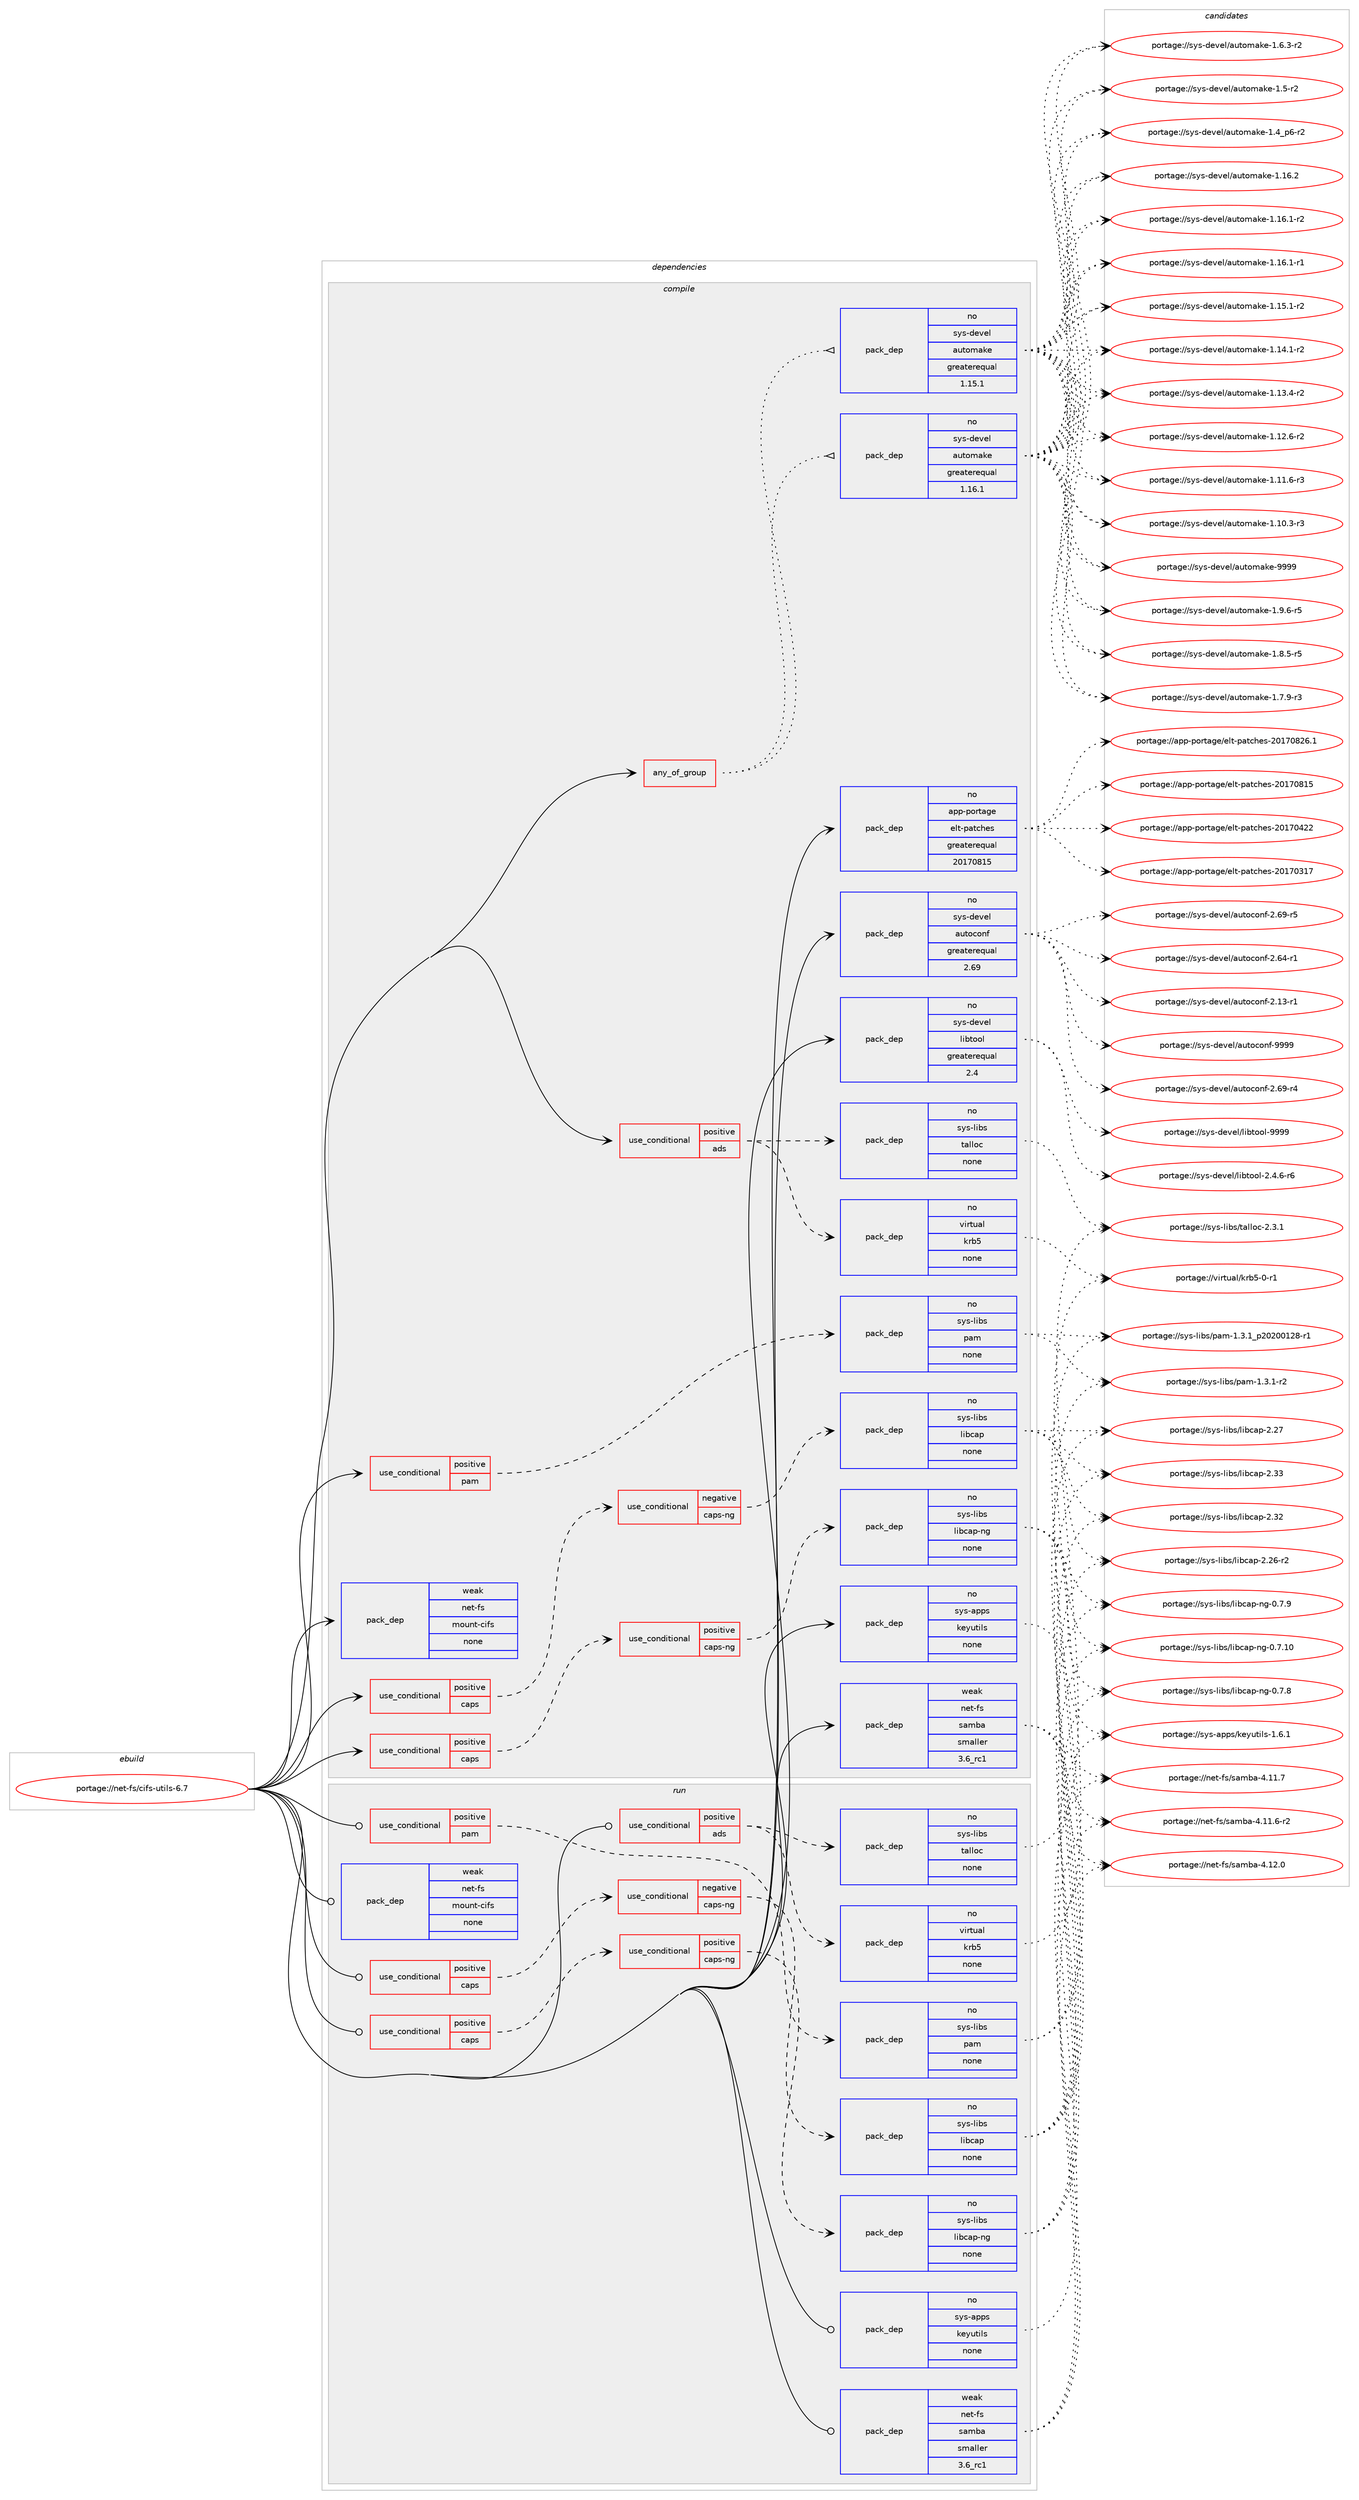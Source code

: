 digraph prolog {

# *************
# Graph options
# *************

newrank=true;
concentrate=true;
compound=true;
graph [rankdir=LR,fontname=Helvetica,fontsize=10,ranksep=1.5];#, ranksep=2.5, nodesep=0.2];
edge  [arrowhead=vee];
node  [fontname=Helvetica,fontsize=10];

# **********
# The ebuild
# **********

subgraph cluster_leftcol {
color=gray;
rank=same;
label=<<i>ebuild</i>>;
id [label="portage://net-fs/cifs-utils-6.7", color=red, width=4, href="../net-fs/cifs-utils-6.7.svg"];
}

# ****************
# The dependencies
# ****************

subgraph cluster_midcol {
color=gray;
label=<<i>dependencies</i>>;
subgraph cluster_compile {
fillcolor="#eeeeee";
style=filled;
label=<<i>compile</i>>;
subgraph any285 {
dependency28467 [label=<<TABLE BORDER="0" CELLBORDER="1" CELLSPACING="0" CELLPADDING="4"><TR><TD CELLPADDING="10">any_of_group</TD></TR></TABLE>>, shape=none, color=red];subgraph pack21814 {
dependency28468 [label=<<TABLE BORDER="0" CELLBORDER="1" CELLSPACING="0" CELLPADDING="4" WIDTH="220"><TR><TD ROWSPAN="6" CELLPADDING="30">pack_dep</TD></TR><TR><TD WIDTH="110">no</TD></TR><TR><TD>sys-devel</TD></TR><TR><TD>automake</TD></TR><TR><TD>greaterequal</TD></TR><TR><TD>1.16.1</TD></TR></TABLE>>, shape=none, color=blue];
}
dependency28467:e -> dependency28468:w [weight=20,style="dotted",arrowhead="oinv"];
subgraph pack21815 {
dependency28469 [label=<<TABLE BORDER="0" CELLBORDER="1" CELLSPACING="0" CELLPADDING="4" WIDTH="220"><TR><TD ROWSPAN="6" CELLPADDING="30">pack_dep</TD></TR><TR><TD WIDTH="110">no</TD></TR><TR><TD>sys-devel</TD></TR><TR><TD>automake</TD></TR><TR><TD>greaterequal</TD></TR><TR><TD>1.15.1</TD></TR></TABLE>>, shape=none, color=blue];
}
dependency28467:e -> dependency28469:w [weight=20,style="dotted",arrowhead="oinv"];
}
id:e -> dependency28467:w [weight=20,style="solid",arrowhead="vee"];
subgraph cond6339 {
dependency28470 [label=<<TABLE BORDER="0" CELLBORDER="1" CELLSPACING="0" CELLPADDING="4"><TR><TD ROWSPAN="3" CELLPADDING="10">use_conditional</TD></TR><TR><TD>positive</TD></TR><TR><TD>ads</TD></TR></TABLE>>, shape=none, color=red];
subgraph pack21816 {
dependency28471 [label=<<TABLE BORDER="0" CELLBORDER="1" CELLSPACING="0" CELLPADDING="4" WIDTH="220"><TR><TD ROWSPAN="6" CELLPADDING="30">pack_dep</TD></TR><TR><TD WIDTH="110">no</TD></TR><TR><TD>sys-libs</TD></TR><TR><TD>talloc</TD></TR><TR><TD>none</TD></TR><TR><TD></TD></TR></TABLE>>, shape=none, color=blue];
}
dependency28470:e -> dependency28471:w [weight=20,style="dashed",arrowhead="vee"];
subgraph pack21817 {
dependency28472 [label=<<TABLE BORDER="0" CELLBORDER="1" CELLSPACING="0" CELLPADDING="4" WIDTH="220"><TR><TD ROWSPAN="6" CELLPADDING="30">pack_dep</TD></TR><TR><TD WIDTH="110">no</TD></TR><TR><TD>virtual</TD></TR><TR><TD>krb5</TD></TR><TR><TD>none</TD></TR><TR><TD></TD></TR></TABLE>>, shape=none, color=blue];
}
dependency28470:e -> dependency28472:w [weight=20,style="dashed",arrowhead="vee"];
}
id:e -> dependency28470:w [weight=20,style="solid",arrowhead="vee"];
subgraph cond6340 {
dependency28473 [label=<<TABLE BORDER="0" CELLBORDER="1" CELLSPACING="0" CELLPADDING="4"><TR><TD ROWSPAN="3" CELLPADDING="10">use_conditional</TD></TR><TR><TD>positive</TD></TR><TR><TD>caps</TD></TR></TABLE>>, shape=none, color=red];
subgraph cond6341 {
dependency28474 [label=<<TABLE BORDER="0" CELLBORDER="1" CELLSPACING="0" CELLPADDING="4"><TR><TD ROWSPAN="3" CELLPADDING="10">use_conditional</TD></TR><TR><TD>negative</TD></TR><TR><TD>caps-ng</TD></TR></TABLE>>, shape=none, color=red];
subgraph pack21818 {
dependency28475 [label=<<TABLE BORDER="0" CELLBORDER="1" CELLSPACING="0" CELLPADDING="4" WIDTH="220"><TR><TD ROWSPAN="6" CELLPADDING="30">pack_dep</TD></TR><TR><TD WIDTH="110">no</TD></TR><TR><TD>sys-libs</TD></TR><TR><TD>libcap</TD></TR><TR><TD>none</TD></TR><TR><TD></TD></TR></TABLE>>, shape=none, color=blue];
}
dependency28474:e -> dependency28475:w [weight=20,style="dashed",arrowhead="vee"];
}
dependency28473:e -> dependency28474:w [weight=20,style="dashed",arrowhead="vee"];
}
id:e -> dependency28473:w [weight=20,style="solid",arrowhead="vee"];
subgraph cond6342 {
dependency28476 [label=<<TABLE BORDER="0" CELLBORDER="1" CELLSPACING="0" CELLPADDING="4"><TR><TD ROWSPAN="3" CELLPADDING="10">use_conditional</TD></TR><TR><TD>positive</TD></TR><TR><TD>caps</TD></TR></TABLE>>, shape=none, color=red];
subgraph cond6343 {
dependency28477 [label=<<TABLE BORDER="0" CELLBORDER="1" CELLSPACING="0" CELLPADDING="4"><TR><TD ROWSPAN="3" CELLPADDING="10">use_conditional</TD></TR><TR><TD>positive</TD></TR><TR><TD>caps-ng</TD></TR></TABLE>>, shape=none, color=red];
subgraph pack21819 {
dependency28478 [label=<<TABLE BORDER="0" CELLBORDER="1" CELLSPACING="0" CELLPADDING="4" WIDTH="220"><TR><TD ROWSPAN="6" CELLPADDING="30">pack_dep</TD></TR><TR><TD WIDTH="110">no</TD></TR><TR><TD>sys-libs</TD></TR><TR><TD>libcap-ng</TD></TR><TR><TD>none</TD></TR><TR><TD></TD></TR></TABLE>>, shape=none, color=blue];
}
dependency28477:e -> dependency28478:w [weight=20,style="dashed",arrowhead="vee"];
}
dependency28476:e -> dependency28477:w [weight=20,style="dashed",arrowhead="vee"];
}
id:e -> dependency28476:w [weight=20,style="solid",arrowhead="vee"];
subgraph cond6344 {
dependency28479 [label=<<TABLE BORDER="0" CELLBORDER="1" CELLSPACING="0" CELLPADDING="4"><TR><TD ROWSPAN="3" CELLPADDING="10">use_conditional</TD></TR><TR><TD>positive</TD></TR><TR><TD>pam</TD></TR></TABLE>>, shape=none, color=red];
subgraph pack21820 {
dependency28480 [label=<<TABLE BORDER="0" CELLBORDER="1" CELLSPACING="0" CELLPADDING="4" WIDTH="220"><TR><TD ROWSPAN="6" CELLPADDING="30">pack_dep</TD></TR><TR><TD WIDTH="110">no</TD></TR><TR><TD>sys-libs</TD></TR><TR><TD>pam</TD></TR><TR><TD>none</TD></TR><TR><TD></TD></TR></TABLE>>, shape=none, color=blue];
}
dependency28479:e -> dependency28480:w [weight=20,style="dashed",arrowhead="vee"];
}
id:e -> dependency28479:w [weight=20,style="solid",arrowhead="vee"];
subgraph pack21821 {
dependency28481 [label=<<TABLE BORDER="0" CELLBORDER="1" CELLSPACING="0" CELLPADDING="4" WIDTH="220"><TR><TD ROWSPAN="6" CELLPADDING="30">pack_dep</TD></TR><TR><TD WIDTH="110">no</TD></TR><TR><TD>app-portage</TD></TR><TR><TD>elt-patches</TD></TR><TR><TD>greaterequal</TD></TR><TR><TD>20170815</TD></TR></TABLE>>, shape=none, color=blue];
}
id:e -> dependency28481:w [weight=20,style="solid",arrowhead="vee"];
subgraph pack21822 {
dependency28482 [label=<<TABLE BORDER="0" CELLBORDER="1" CELLSPACING="0" CELLPADDING="4" WIDTH="220"><TR><TD ROWSPAN="6" CELLPADDING="30">pack_dep</TD></TR><TR><TD WIDTH="110">no</TD></TR><TR><TD>sys-apps</TD></TR><TR><TD>keyutils</TD></TR><TR><TD>none</TD></TR><TR><TD></TD></TR></TABLE>>, shape=none, color=blue];
}
id:e -> dependency28482:w [weight=20,style="solid",arrowhead="vee"];
subgraph pack21823 {
dependency28483 [label=<<TABLE BORDER="0" CELLBORDER="1" CELLSPACING="0" CELLPADDING="4" WIDTH="220"><TR><TD ROWSPAN="6" CELLPADDING="30">pack_dep</TD></TR><TR><TD WIDTH="110">no</TD></TR><TR><TD>sys-devel</TD></TR><TR><TD>autoconf</TD></TR><TR><TD>greaterequal</TD></TR><TR><TD>2.69</TD></TR></TABLE>>, shape=none, color=blue];
}
id:e -> dependency28483:w [weight=20,style="solid",arrowhead="vee"];
subgraph pack21824 {
dependency28484 [label=<<TABLE BORDER="0" CELLBORDER="1" CELLSPACING="0" CELLPADDING="4" WIDTH="220"><TR><TD ROWSPAN="6" CELLPADDING="30">pack_dep</TD></TR><TR><TD WIDTH="110">no</TD></TR><TR><TD>sys-devel</TD></TR><TR><TD>libtool</TD></TR><TR><TD>greaterequal</TD></TR><TR><TD>2.4</TD></TR></TABLE>>, shape=none, color=blue];
}
id:e -> dependency28484:w [weight=20,style="solid",arrowhead="vee"];
subgraph pack21825 {
dependency28485 [label=<<TABLE BORDER="0" CELLBORDER="1" CELLSPACING="0" CELLPADDING="4" WIDTH="220"><TR><TD ROWSPAN="6" CELLPADDING="30">pack_dep</TD></TR><TR><TD WIDTH="110">weak</TD></TR><TR><TD>net-fs</TD></TR><TR><TD>mount-cifs</TD></TR><TR><TD>none</TD></TR><TR><TD></TD></TR></TABLE>>, shape=none, color=blue];
}
id:e -> dependency28485:w [weight=20,style="solid",arrowhead="vee"];
subgraph pack21826 {
dependency28486 [label=<<TABLE BORDER="0" CELLBORDER="1" CELLSPACING="0" CELLPADDING="4" WIDTH="220"><TR><TD ROWSPAN="6" CELLPADDING="30">pack_dep</TD></TR><TR><TD WIDTH="110">weak</TD></TR><TR><TD>net-fs</TD></TR><TR><TD>samba</TD></TR><TR><TD>smaller</TD></TR><TR><TD>3.6_rc1</TD></TR></TABLE>>, shape=none, color=blue];
}
id:e -> dependency28486:w [weight=20,style="solid",arrowhead="vee"];
}
subgraph cluster_compileandrun {
fillcolor="#eeeeee";
style=filled;
label=<<i>compile and run</i>>;
}
subgraph cluster_run {
fillcolor="#eeeeee";
style=filled;
label=<<i>run</i>>;
subgraph cond6345 {
dependency28487 [label=<<TABLE BORDER="0" CELLBORDER="1" CELLSPACING="0" CELLPADDING="4"><TR><TD ROWSPAN="3" CELLPADDING="10">use_conditional</TD></TR><TR><TD>positive</TD></TR><TR><TD>ads</TD></TR></TABLE>>, shape=none, color=red];
subgraph pack21827 {
dependency28488 [label=<<TABLE BORDER="0" CELLBORDER="1" CELLSPACING="0" CELLPADDING="4" WIDTH="220"><TR><TD ROWSPAN="6" CELLPADDING="30">pack_dep</TD></TR><TR><TD WIDTH="110">no</TD></TR><TR><TD>sys-libs</TD></TR><TR><TD>talloc</TD></TR><TR><TD>none</TD></TR><TR><TD></TD></TR></TABLE>>, shape=none, color=blue];
}
dependency28487:e -> dependency28488:w [weight=20,style="dashed",arrowhead="vee"];
subgraph pack21828 {
dependency28489 [label=<<TABLE BORDER="0" CELLBORDER="1" CELLSPACING="0" CELLPADDING="4" WIDTH="220"><TR><TD ROWSPAN="6" CELLPADDING="30">pack_dep</TD></TR><TR><TD WIDTH="110">no</TD></TR><TR><TD>virtual</TD></TR><TR><TD>krb5</TD></TR><TR><TD>none</TD></TR><TR><TD></TD></TR></TABLE>>, shape=none, color=blue];
}
dependency28487:e -> dependency28489:w [weight=20,style="dashed",arrowhead="vee"];
}
id:e -> dependency28487:w [weight=20,style="solid",arrowhead="odot"];
subgraph cond6346 {
dependency28490 [label=<<TABLE BORDER="0" CELLBORDER="1" CELLSPACING="0" CELLPADDING="4"><TR><TD ROWSPAN="3" CELLPADDING="10">use_conditional</TD></TR><TR><TD>positive</TD></TR><TR><TD>caps</TD></TR></TABLE>>, shape=none, color=red];
subgraph cond6347 {
dependency28491 [label=<<TABLE BORDER="0" CELLBORDER="1" CELLSPACING="0" CELLPADDING="4"><TR><TD ROWSPAN="3" CELLPADDING="10">use_conditional</TD></TR><TR><TD>negative</TD></TR><TR><TD>caps-ng</TD></TR></TABLE>>, shape=none, color=red];
subgraph pack21829 {
dependency28492 [label=<<TABLE BORDER="0" CELLBORDER="1" CELLSPACING="0" CELLPADDING="4" WIDTH="220"><TR><TD ROWSPAN="6" CELLPADDING="30">pack_dep</TD></TR><TR><TD WIDTH="110">no</TD></TR><TR><TD>sys-libs</TD></TR><TR><TD>libcap</TD></TR><TR><TD>none</TD></TR><TR><TD></TD></TR></TABLE>>, shape=none, color=blue];
}
dependency28491:e -> dependency28492:w [weight=20,style="dashed",arrowhead="vee"];
}
dependency28490:e -> dependency28491:w [weight=20,style="dashed",arrowhead="vee"];
}
id:e -> dependency28490:w [weight=20,style="solid",arrowhead="odot"];
subgraph cond6348 {
dependency28493 [label=<<TABLE BORDER="0" CELLBORDER="1" CELLSPACING="0" CELLPADDING="4"><TR><TD ROWSPAN="3" CELLPADDING="10">use_conditional</TD></TR><TR><TD>positive</TD></TR><TR><TD>caps</TD></TR></TABLE>>, shape=none, color=red];
subgraph cond6349 {
dependency28494 [label=<<TABLE BORDER="0" CELLBORDER="1" CELLSPACING="0" CELLPADDING="4"><TR><TD ROWSPAN="3" CELLPADDING="10">use_conditional</TD></TR><TR><TD>positive</TD></TR><TR><TD>caps-ng</TD></TR></TABLE>>, shape=none, color=red];
subgraph pack21830 {
dependency28495 [label=<<TABLE BORDER="0" CELLBORDER="1" CELLSPACING="0" CELLPADDING="4" WIDTH="220"><TR><TD ROWSPAN="6" CELLPADDING="30">pack_dep</TD></TR><TR><TD WIDTH="110">no</TD></TR><TR><TD>sys-libs</TD></TR><TR><TD>libcap-ng</TD></TR><TR><TD>none</TD></TR><TR><TD></TD></TR></TABLE>>, shape=none, color=blue];
}
dependency28494:e -> dependency28495:w [weight=20,style="dashed",arrowhead="vee"];
}
dependency28493:e -> dependency28494:w [weight=20,style="dashed",arrowhead="vee"];
}
id:e -> dependency28493:w [weight=20,style="solid",arrowhead="odot"];
subgraph cond6350 {
dependency28496 [label=<<TABLE BORDER="0" CELLBORDER="1" CELLSPACING="0" CELLPADDING="4"><TR><TD ROWSPAN="3" CELLPADDING="10">use_conditional</TD></TR><TR><TD>positive</TD></TR><TR><TD>pam</TD></TR></TABLE>>, shape=none, color=red];
subgraph pack21831 {
dependency28497 [label=<<TABLE BORDER="0" CELLBORDER="1" CELLSPACING="0" CELLPADDING="4" WIDTH="220"><TR><TD ROWSPAN="6" CELLPADDING="30">pack_dep</TD></TR><TR><TD WIDTH="110">no</TD></TR><TR><TD>sys-libs</TD></TR><TR><TD>pam</TD></TR><TR><TD>none</TD></TR><TR><TD></TD></TR></TABLE>>, shape=none, color=blue];
}
dependency28496:e -> dependency28497:w [weight=20,style="dashed",arrowhead="vee"];
}
id:e -> dependency28496:w [weight=20,style="solid",arrowhead="odot"];
subgraph pack21832 {
dependency28498 [label=<<TABLE BORDER="0" CELLBORDER="1" CELLSPACING="0" CELLPADDING="4" WIDTH="220"><TR><TD ROWSPAN="6" CELLPADDING="30">pack_dep</TD></TR><TR><TD WIDTH="110">no</TD></TR><TR><TD>sys-apps</TD></TR><TR><TD>keyutils</TD></TR><TR><TD>none</TD></TR><TR><TD></TD></TR></TABLE>>, shape=none, color=blue];
}
id:e -> dependency28498:w [weight=20,style="solid",arrowhead="odot"];
subgraph pack21833 {
dependency28499 [label=<<TABLE BORDER="0" CELLBORDER="1" CELLSPACING="0" CELLPADDING="4" WIDTH="220"><TR><TD ROWSPAN="6" CELLPADDING="30">pack_dep</TD></TR><TR><TD WIDTH="110">weak</TD></TR><TR><TD>net-fs</TD></TR><TR><TD>mount-cifs</TD></TR><TR><TD>none</TD></TR><TR><TD></TD></TR></TABLE>>, shape=none, color=blue];
}
id:e -> dependency28499:w [weight=20,style="solid",arrowhead="odot"];
subgraph pack21834 {
dependency28500 [label=<<TABLE BORDER="0" CELLBORDER="1" CELLSPACING="0" CELLPADDING="4" WIDTH="220"><TR><TD ROWSPAN="6" CELLPADDING="30">pack_dep</TD></TR><TR><TD WIDTH="110">weak</TD></TR><TR><TD>net-fs</TD></TR><TR><TD>samba</TD></TR><TR><TD>smaller</TD></TR><TR><TD>3.6_rc1</TD></TR></TABLE>>, shape=none, color=blue];
}
id:e -> dependency28500:w [weight=20,style="solid",arrowhead="odot"];
}
}

# **************
# The candidates
# **************

subgraph cluster_choices {
rank=same;
color=gray;
label=<<i>candidates</i>>;

subgraph choice21814 {
color=black;
nodesep=1;
choice115121115451001011181011084797117116111109971071014557575757 [label="portage://sys-devel/automake-9999", color=red, width=4,href="../sys-devel/automake-9999.svg"];
choice115121115451001011181011084797117116111109971071014549465746544511453 [label="portage://sys-devel/automake-1.9.6-r5", color=red, width=4,href="../sys-devel/automake-1.9.6-r5.svg"];
choice115121115451001011181011084797117116111109971071014549465646534511453 [label="portage://sys-devel/automake-1.8.5-r5", color=red, width=4,href="../sys-devel/automake-1.8.5-r5.svg"];
choice115121115451001011181011084797117116111109971071014549465546574511451 [label="portage://sys-devel/automake-1.7.9-r3", color=red, width=4,href="../sys-devel/automake-1.7.9-r3.svg"];
choice115121115451001011181011084797117116111109971071014549465446514511450 [label="portage://sys-devel/automake-1.6.3-r2", color=red, width=4,href="../sys-devel/automake-1.6.3-r2.svg"];
choice11512111545100101118101108479711711611110997107101454946534511450 [label="portage://sys-devel/automake-1.5-r2", color=red, width=4,href="../sys-devel/automake-1.5-r2.svg"];
choice115121115451001011181011084797117116111109971071014549465295112544511450 [label="portage://sys-devel/automake-1.4_p6-r2", color=red, width=4,href="../sys-devel/automake-1.4_p6-r2.svg"];
choice1151211154510010111810110847971171161111099710710145494649544650 [label="portage://sys-devel/automake-1.16.2", color=red, width=4,href="../sys-devel/automake-1.16.2.svg"];
choice11512111545100101118101108479711711611110997107101454946495446494511450 [label="portage://sys-devel/automake-1.16.1-r2", color=red, width=4,href="../sys-devel/automake-1.16.1-r2.svg"];
choice11512111545100101118101108479711711611110997107101454946495446494511449 [label="portage://sys-devel/automake-1.16.1-r1", color=red, width=4,href="../sys-devel/automake-1.16.1-r1.svg"];
choice11512111545100101118101108479711711611110997107101454946495346494511450 [label="portage://sys-devel/automake-1.15.1-r2", color=red, width=4,href="../sys-devel/automake-1.15.1-r2.svg"];
choice11512111545100101118101108479711711611110997107101454946495246494511450 [label="portage://sys-devel/automake-1.14.1-r2", color=red, width=4,href="../sys-devel/automake-1.14.1-r2.svg"];
choice11512111545100101118101108479711711611110997107101454946495146524511450 [label="portage://sys-devel/automake-1.13.4-r2", color=red, width=4,href="../sys-devel/automake-1.13.4-r2.svg"];
choice11512111545100101118101108479711711611110997107101454946495046544511450 [label="portage://sys-devel/automake-1.12.6-r2", color=red, width=4,href="../sys-devel/automake-1.12.6-r2.svg"];
choice11512111545100101118101108479711711611110997107101454946494946544511451 [label="portage://sys-devel/automake-1.11.6-r3", color=red, width=4,href="../sys-devel/automake-1.11.6-r3.svg"];
choice11512111545100101118101108479711711611110997107101454946494846514511451 [label="portage://sys-devel/automake-1.10.3-r3", color=red, width=4,href="../sys-devel/automake-1.10.3-r3.svg"];
dependency28468:e -> choice115121115451001011181011084797117116111109971071014557575757:w [style=dotted,weight="100"];
dependency28468:e -> choice115121115451001011181011084797117116111109971071014549465746544511453:w [style=dotted,weight="100"];
dependency28468:e -> choice115121115451001011181011084797117116111109971071014549465646534511453:w [style=dotted,weight="100"];
dependency28468:e -> choice115121115451001011181011084797117116111109971071014549465546574511451:w [style=dotted,weight="100"];
dependency28468:e -> choice115121115451001011181011084797117116111109971071014549465446514511450:w [style=dotted,weight="100"];
dependency28468:e -> choice11512111545100101118101108479711711611110997107101454946534511450:w [style=dotted,weight="100"];
dependency28468:e -> choice115121115451001011181011084797117116111109971071014549465295112544511450:w [style=dotted,weight="100"];
dependency28468:e -> choice1151211154510010111810110847971171161111099710710145494649544650:w [style=dotted,weight="100"];
dependency28468:e -> choice11512111545100101118101108479711711611110997107101454946495446494511450:w [style=dotted,weight="100"];
dependency28468:e -> choice11512111545100101118101108479711711611110997107101454946495446494511449:w [style=dotted,weight="100"];
dependency28468:e -> choice11512111545100101118101108479711711611110997107101454946495346494511450:w [style=dotted,weight="100"];
dependency28468:e -> choice11512111545100101118101108479711711611110997107101454946495246494511450:w [style=dotted,weight="100"];
dependency28468:e -> choice11512111545100101118101108479711711611110997107101454946495146524511450:w [style=dotted,weight="100"];
dependency28468:e -> choice11512111545100101118101108479711711611110997107101454946495046544511450:w [style=dotted,weight="100"];
dependency28468:e -> choice11512111545100101118101108479711711611110997107101454946494946544511451:w [style=dotted,weight="100"];
dependency28468:e -> choice11512111545100101118101108479711711611110997107101454946494846514511451:w [style=dotted,weight="100"];
}
subgraph choice21815 {
color=black;
nodesep=1;
choice115121115451001011181011084797117116111109971071014557575757 [label="portage://sys-devel/automake-9999", color=red, width=4,href="../sys-devel/automake-9999.svg"];
choice115121115451001011181011084797117116111109971071014549465746544511453 [label="portage://sys-devel/automake-1.9.6-r5", color=red, width=4,href="../sys-devel/automake-1.9.6-r5.svg"];
choice115121115451001011181011084797117116111109971071014549465646534511453 [label="portage://sys-devel/automake-1.8.5-r5", color=red, width=4,href="../sys-devel/automake-1.8.5-r5.svg"];
choice115121115451001011181011084797117116111109971071014549465546574511451 [label="portage://sys-devel/automake-1.7.9-r3", color=red, width=4,href="../sys-devel/automake-1.7.9-r3.svg"];
choice115121115451001011181011084797117116111109971071014549465446514511450 [label="portage://sys-devel/automake-1.6.3-r2", color=red, width=4,href="../sys-devel/automake-1.6.3-r2.svg"];
choice11512111545100101118101108479711711611110997107101454946534511450 [label="portage://sys-devel/automake-1.5-r2", color=red, width=4,href="../sys-devel/automake-1.5-r2.svg"];
choice115121115451001011181011084797117116111109971071014549465295112544511450 [label="portage://sys-devel/automake-1.4_p6-r2", color=red, width=4,href="../sys-devel/automake-1.4_p6-r2.svg"];
choice1151211154510010111810110847971171161111099710710145494649544650 [label="portage://sys-devel/automake-1.16.2", color=red, width=4,href="../sys-devel/automake-1.16.2.svg"];
choice11512111545100101118101108479711711611110997107101454946495446494511450 [label="portage://sys-devel/automake-1.16.1-r2", color=red, width=4,href="../sys-devel/automake-1.16.1-r2.svg"];
choice11512111545100101118101108479711711611110997107101454946495446494511449 [label="portage://sys-devel/automake-1.16.1-r1", color=red, width=4,href="../sys-devel/automake-1.16.1-r1.svg"];
choice11512111545100101118101108479711711611110997107101454946495346494511450 [label="portage://sys-devel/automake-1.15.1-r2", color=red, width=4,href="../sys-devel/automake-1.15.1-r2.svg"];
choice11512111545100101118101108479711711611110997107101454946495246494511450 [label="portage://sys-devel/automake-1.14.1-r2", color=red, width=4,href="../sys-devel/automake-1.14.1-r2.svg"];
choice11512111545100101118101108479711711611110997107101454946495146524511450 [label="portage://sys-devel/automake-1.13.4-r2", color=red, width=4,href="../sys-devel/automake-1.13.4-r2.svg"];
choice11512111545100101118101108479711711611110997107101454946495046544511450 [label="portage://sys-devel/automake-1.12.6-r2", color=red, width=4,href="../sys-devel/automake-1.12.6-r2.svg"];
choice11512111545100101118101108479711711611110997107101454946494946544511451 [label="portage://sys-devel/automake-1.11.6-r3", color=red, width=4,href="../sys-devel/automake-1.11.6-r3.svg"];
choice11512111545100101118101108479711711611110997107101454946494846514511451 [label="portage://sys-devel/automake-1.10.3-r3", color=red, width=4,href="../sys-devel/automake-1.10.3-r3.svg"];
dependency28469:e -> choice115121115451001011181011084797117116111109971071014557575757:w [style=dotted,weight="100"];
dependency28469:e -> choice115121115451001011181011084797117116111109971071014549465746544511453:w [style=dotted,weight="100"];
dependency28469:e -> choice115121115451001011181011084797117116111109971071014549465646534511453:w [style=dotted,weight="100"];
dependency28469:e -> choice115121115451001011181011084797117116111109971071014549465546574511451:w [style=dotted,weight="100"];
dependency28469:e -> choice115121115451001011181011084797117116111109971071014549465446514511450:w [style=dotted,weight="100"];
dependency28469:e -> choice11512111545100101118101108479711711611110997107101454946534511450:w [style=dotted,weight="100"];
dependency28469:e -> choice115121115451001011181011084797117116111109971071014549465295112544511450:w [style=dotted,weight="100"];
dependency28469:e -> choice1151211154510010111810110847971171161111099710710145494649544650:w [style=dotted,weight="100"];
dependency28469:e -> choice11512111545100101118101108479711711611110997107101454946495446494511450:w [style=dotted,weight="100"];
dependency28469:e -> choice11512111545100101118101108479711711611110997107101454946495446494511449:w [style=dotted,weight="100"];
dependency28469:e -> choice11512111545100101118101108479711711611110997107101454946495346494511450:w [style=dotted,weight="100"];
dependency28469:e -> choice11512111545100101118101108479711711611110997107101454946495246494511450:w [style=dotted,weight="100"];
dependency28469:e -> choice11512111545100101118101108479711711611110997107101454946495146524511450:w [style=dotted,weight="100"];
dependency28469:e -> choice11512111545100101118101108479711711611110997107101454946495046544511450:w [style=dotted,weight="100"];
dependency28469:e -> choice11512111545100101118101108479711711611110997107101454946494946544511451:w [style=dotted,weight="100"];
dependency28469:e -> choice11512111545100101118101108479711711611110997107101454946494846514511451:w [style=dotted,weight="100"];
}
subgraph choice21816 {
color=black;
nodesep=1;
choice1151211154510810598115471169710810811199455046514649 [label="portage://sys-libs/talloc-2.3.1", color=red, width=4,href="../sys-libs/talloc-2.3.1.svg"];
dependency28471:e -> choice1151211154510810598115471169710810811199455046514649:w [style=dotted,weight="100"];
}
subgraph choice21817 {
color=black;
nodesep=1;
choice1181051141161179710847107114985345484511449 [label="portage://virtual/krb5-0-r1", color=red, width=4,href="../virtual/krb5-0-r1.svg"];
dependency28472:e -> choice1181051141161179710847107114985345484511449:w [style=dotted,weight="100"];
}
subgraph choice21818 {
color=black;
nodesep=1;
choice1151211154510810598115471081059899971124550465151 [label="portage://sys-libs/libcap-2.33", color=red, width=4,href="../sys-libs/libcap-2.33.svg"];
choice1151211154510810598115471081059899971124550465150 [label="portage://sys-libs/libcap-2.32", color=red, width=4,href="../sys-libs/libcap-2.32.svg"];
choice1151211154510810598115471081059899971124550465055 [label="portage://sys-libs/libcap-2.27", color=red, width=4,href="../sys-libs/libcap-2.27.svg"];
choice11512111545108105981154710810598999711245504650544511450 [label="portage://sys-libs/libcap-2.26-r2", color=red, width=4,href="../sys-libs/libcap-2.26-r2.svg"];
dependency28475:e -> choice1151211154510810598115471081059899971124550465151:w [style=dotted,weight="100"];
dependency28475:e -> choice1151211154510810598115471081059899971124550465150:w [style=dotted,weight="100"];
dependency28475:e -> choice1151211154510810598115471081059899971124550465055:w [style=dotted,weight="100"];
dependency28475:e -> choice11512111545108105981154710810598999711245504650544511450:w [style=dotted,weight="100"];
}
subgraph choice21819 {
color=black;
nodesep=1;
choice11512111545108105981154710810598999711245110103454846554657 [label="portage://sys-libs/libcap-ng-0.7.9", color=red, width=4,href="../sys-libs/libcap-ng-0.7.9.svg"];
choice11512111545108105981154710810598999711245110103454846554656 [label="portage://sys-libs/libcap-ng-0.7.8", color=red, width=4,href="../sys-libs/libcap-ng-0.7.8.svg"];
choice1151211154510810598115471081059899971124511010345484655464948 [label="portage://sys-libs/libcap-ng-0.7.10", color=red, width=4,href="../sys-libs/libcap-ng-0.7.10.svg"];
dependency28478:e -> choice11512111545108105981154710810598999711245110103454846554657:w [style=dotted,weight="100"];
dependency28478:e -> choice11512111545108105981154710810598999711245110103454846554656:w [style=dotted,weight="100"];
dependency28478:e -> choice1151211154510810598115471081059899971124511010345484655464948:w [style=dotted,weight="100"];
}
subgraph choice21820 {
color=black;
nodesep=1;
choice115121115451081059811547112971094549465146499511250485048484950564511449 [label="portage://sys-libs/pam-1.3.1_p20200128-r1", color=red, width=4,href="../sys-libs/pam-1.3.1_p20200128-r1.svg"];
choice115121115451081059811547112971094549465146494511450 [label="portage://sys-libs/pam-1.3.1-r2", color=red, width=4,href="../sys-libs/pam-1.3.1-r2.svg"];
dependency28480:e -> choice115121115451081059811547112971094549465146499511250485048484950564511449:w [style=dotted,weight="100"];
dependency28480:e -> choice115121115451081059811547112971094549465146494511450:w [style=dotted,weight="100"];
}
subgraph choice21821 {
color=black;
nodesep=1;
choice971121124511211111411697103101471011081164511297116991041011154550484955485650544649 [label="portage://app-portage/elt-patches-20170826.1", color=red, width=4,href="../app-portage/elt-patches-20170826.1.svg"];
choice97112112451121111141169710310147101108116451129711699104101115455048495548564953 [label="portage://app-portage/elt-patches-20170815", color=red, width=4,href="../app-portage/elt-patches-20170815.svg"];
choice97112112451121111141169710310147101108116451129711699104101115455048495548525050 [label="portage://app-portage/elt-patches-20170422", color=red, width=4,href="../app-portage/elt-patches-20170422.svg"];
choice97112112451121111141169710310147101108116451129711699104101115455048495548514955 [label="portage://app-portage/elt-patches-20170317", color=red, width=4,href="../app-portage/elt-patches-20170317.svg"];
dependency28481:e -> choice971121124511211111411697103101471011081164511297116991041011154550484955485650544649:w [style=dotted,weight="100"];
dependency28481:e -> choice97112112451121111141169710310147101108116451129711699104101115455048495548564953:w [style=dotted,weight="100"];
dependency28481:e -> choice97112112451121111141169710310147101108116451129711699104101115455048495548525050:w [style=dotted,weight="100"];
dependency28481:e -> choice97112112451121111141169710310147101108116451129711699104101115455048495548514955:w [style=dotted,weight="100"];
}
subgraph choice21822 {
color=black;
nodesep=1;
choice115121115459711211211547107101121117116105108115454946544649 [label="portage://sys-apps/keyutils-1.6.1", color=red, width=4,href="../sys-apps/keyutils-1.6.1.svg"];
dependency28482:e -> choice115121115459711211211547107101121117116105108115454946544649:w [style=dotted,weight="100"];
}
subgraph choice21823 {
color=black;
nodesep=1;
choice115121115451001011181011084797117116111991111101024557575757 [label="portage://sys-devel/autoconf-9999", color=red, width=4,href="../sys-devel/autoconf-9999.svg"];
choice1151211154510010111810110847971171161119911111010245504654574511453 [label="portage://sys-devel/autoconf-2.69-r5", color=red, width=4,href="../sys-devel/autoconf-2.69-r5.svg"];
choice1151211154510010111810110847971171161119911111010245504654574511452 [label="portage://sys-devel/autoconf-2.69-r4", color=red, width=4,href="../sys-devel/autoconf-2.69-r4.svg"];
choice1151211154510010111810110847971171161119911111010245504654524511449 [label="portage://sys-devel/autoconf-2.64-r1", color=red, width=4,href="../sys-devel/autoconf-2.64-r1.svg"];
choice1151211154510010111810110847971171161119911111010245504649514511449 [label="portage://sys-devel/autoconf-2.13-r1", color=red, width=4,href="../sys-devel/autoconf-2.13-r1.svg"];
dependency28483:e -> choice115121115451001011181011084797117116111991111101024557575757:w [style=dotted,weight="100"];
dependency28483:e -> choice1151211154510010111810110847971171161119911111010245504654574511453:w [style=dotted,weight="100"];
dependency28483:e -> choice1151211154510010111810110847971171161119911111010245504654574511452:w [style=dotted,weight="100"];
dependency28483:e -> choice1151211154510010111810110847971171161119911111010245504654524511449:w [style=dotted,weight="100"];
dependency28483:e -> choice1151211154510010111810110847971171161119911111010245504649514511449:w [style=dotted,weight="100"];
}
subgraph choice21824 {
color=black;
nodesep=1;
choice1151211154510010111810110847108105981161111111084557575757 [label="portage://sys-devel/libtool-9999", color=red, width=4,href="../sys-devel/libtool-9999.svg"];
choice1151211154510010111810110847108105981161111111084550465246544511454 [label="portage://sys-devel/libtool-2.4.6-r6", color=red, width=4,href="../sys-devel/libtool-2.4.6-r6.svg"];
dependency28484:e -> choice1151211154510010111810110847108105981161111111084557575757:w [style=dotted,weight="100"];
dependency28484:e -> choice1151211154510010111810110847108105981161111111084550465246544511454:w [style=dotted,weight="100"];
}
subgraph choice21825 {
color=black;
nodesep=1;
}
subgraph choice21826 {
color=black;
nodesep=1;
choice110101116451021154711597109989745524649504648 [label="portage://net-fs/samba-4.12.0", color=red, width=4,href="../net-fs/samba-4.12.0.svg"];
choice110101116451021154711597109989745524649494655 [label="portage://net-fs/samba-4.11.7", color=red, width=4,href="../net-fs/samba-4.11.7.svg"];
choice1101011164510211547115971099897455246494946544511450 [label="portage://net-fs/samba-4.11.6-r2", color=red, width=4,href="../net-fs/samba-4.11.6-r2.svg"];
dependency28486:e -> choice110101116451021154711597109989745524649504648:w [style=dotted,weight="100"];
dependency28486:e -> choice110101116451021154711597109989745524649494655:w [style=dotted,weight="100"];
dependency28486:e -> choice1101011164510211547115971099897455246494946544511450:w [style=dotted,weight="100"];
}
subgraph choice21827 {
color=black;
nodesep=1;
choice1151211154510810598115471169710810811199455046514649 [label="portage://sys-libs/talloc-2.3.1", color=red, width=4,href="../sys-libs/talloc-2.3.1.svg"];
dependency28488:e -> choice1151211154510810598115471169710810811199455046514649:w [style=dotted,weight="100"];
}
subgraph choice21828 {
color=black;
nodesep=1;
choice1181051141161179710847107114985345484511449 [label="portage://virtual/krb5-0-r1", color=red, width=4,href="../virtual/krb5-0-r1.svg"];
dependency28489:e -> choice1181051141161179710847107114985345484511449:w [style=dotted,weight="100"];
}
subgraph choice21829 {
color=black;
nodesep=1;
choice1151211154510810598115471081059899971124550465151 [label="portage://sys-libs/libcap-2.33", color=red, width=4,href="../sys-libs/libcap-2.33.svg"];
choice1151211154510810598115471081059899971124550465150 [label="portage://sys-libs/libcap-2.32", color=red, width=4,href="../sys-libs/libcap-2.32.svg"];
choice1151211154510810598115471081059899971124550465055 [label="portage://sys-libs/libcap-2.27", color=red, width=4,href="../sys-libs/libcap-2.27.svg"];
choice11512111545108105981154710810598999711245504650544511450 [label="portage://sys-libs/libcap-2.26-r2", color=red, width=4,href="../sys-libs/libcap-2.26-r2.svg"];
dependency28492:e -> choice1151211154510810598115471081059899971124550465151:w [style=dotted,weight="100"];
dependency28492:e -> choice1151211154510810598115471081059899971124550465150:w [style=dotted,weight="100"];
dependency28492:e -> choice1151211154510810598115471081059899971124550465055:w [style=dotted,weight="100"];
dependency28492:e -> choice11512111545108105981154710810598999711245504650544511450:w [style=dotted,weight="100"];
}
subgraph choice21830 {
color=black;
nodesep=1;
choice11512111545108105981154710810598999711245110103454846554657 [label="portage://sys-libs/libcap-ng-0.7.9", color=red, width=4,href="../sys-libs/libcap-ng-0.7.9.svg"];
choice11512111545108105981154710810598999711245110103454846554656 [label="portage://sys-libs/libcap-ng-0.7.8", color=red, width=4,href="../sys-libs/libcap-ng-0.7.8.svg"];
choice1151211154510810598115471081059899971124511010345484655464948 [label="portage://sys-libs/libcap-ng-0.7.10", color=red, width=4,href="../sys-libs/libcap-ng-0.7.10.svg"];
dependency28495:e -> choice11512111545108105981154710810598999711245110103454846554657:w [style=dotted,weight="100"];
dependency28495:e -> choice11512111545108105981154710810598999711245110103454846554656:w [style=dotted,weight="100"];
dependency28495:e -> choice1151211154510810598115471081059899971124511010345484655464948:w [style=dotted,weight="100"];
}
subgraph choice21831 {
color=black;
nodesep=1;
choice115121115451081059811547112971094549465146499511250485048484950564511449 [label="portage://sys-libs/pam-1.3.1_p20200128-r1", color=red, width=4,href="../sys-libs/pam-1.3.1_p20200128-r1.svg"];
choice115121115451081059811547112971094549465146494511450 [label="portage://sys-libs/pam-1.3.1-r2", color=red, width=4,href="../sys-libs/pam-1.3.1-r2.svg"];
dependency28497:e -> choice115121115451081059811547112971094549465146499511250485048484950564511449:w [style=dotted,weight="100"];
dependency28497:e -> choice115121115451081059811547112971094549465146494511450:w [style=dotted,weight="100"];
}
subgraph choice21832 {
color=black;
nodesep=1;
choice115121115459711211211547107101121117116105108115454946544649 [label="portage://sys-apps/keyutils-1.6.1", color=red, width=4,href="../sys-apps/keyutils-1.6.1.svg"];
dependency28498:e -> choice115121115459711211211547107101121117116105108115454946544649:w [style=dotted,weight="100"];
}
subgraph choice21833 {
color=black;
nodesep=1;
}
subgraph choice21834 {
color=black;
nodesep=1;
choice110101116451021154711597109989745524649504648 [label="portage://net-fs/samba-4.12.0", color=red, width=4,href="../net-fs/samba-4.12.0.svg"];
choice110101116451021154711597109989745524649494655 [label="portage://net-fs/samba-4.11.7", color=red, width=4,href="../net-fs/samba-4.11.7.svg"];
choice1101011164510211547115971099897455246494946544511450 [label="portage://net-fs/samba-4.11.6-r2", color=red, width=4,href="../net-fs/samba-4.11.6-r2.svg"];
dependency28500:e -> choice110101116451021154711597109989745524649504648:w [style=dotted,weight="100"];
dependency28500:e -> choice110101116451021154711597109989745524649494655:w [style=dotted,weight="100"];
dependency28500:e -> choice1101011164510211547115971099897455246494946544511450:w [style=dotted,weight="100"];
}
}

}
